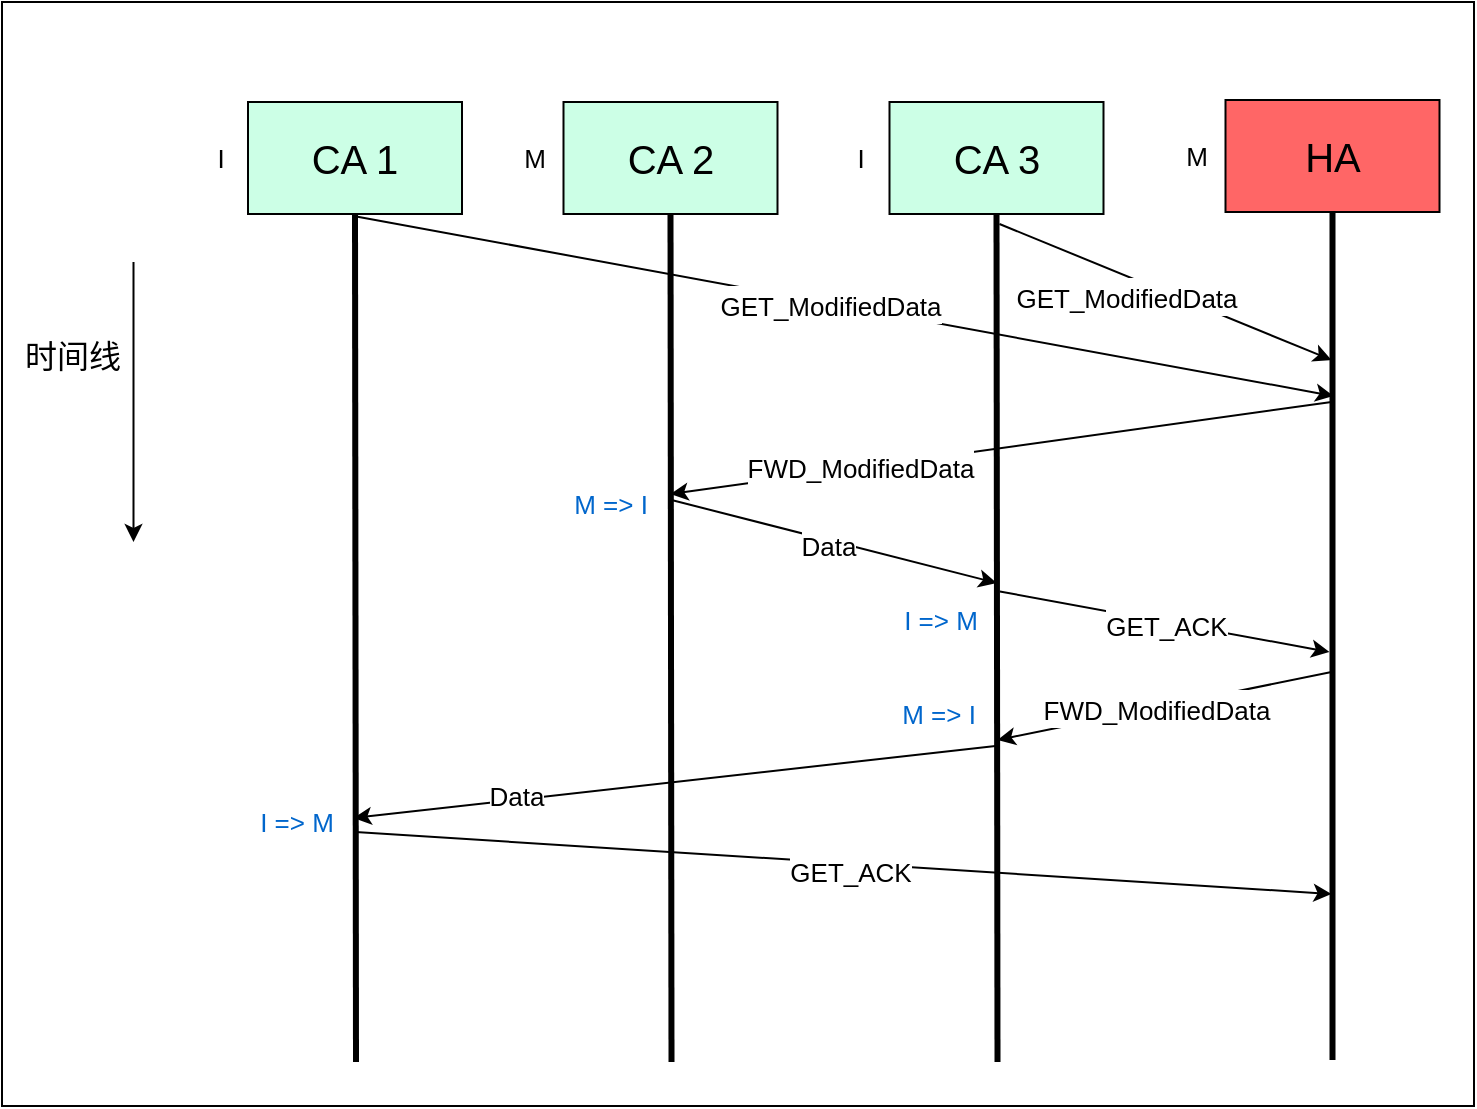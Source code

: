 <mxfile version="21.0.6" type="github">
  <diagram name="第 1 页" id="1rEfDb2yiEY_MHK7PYJG">
    <mxGraphModel dx="1110" dy="675" grid="0" gridSize="10" guides="1" tooltips="1" connect="1" arrows="1" fold="1" page="0" pageScale="1" pageWidth="827" pageHeight="1169" math="0" shadow="0">
      <root>
        <mxCell id="0" />
        <mxCell id="1" parent="0" />
        <mxCell id="KGkpmuMd2QOw67kdI5tv-34" value="" style="rounded=0;whiteSpace=wrap;html=1;sketch=0;fillStyle=auto;strokeWidth=1;fontSize=20;aspect=fixed;fillColor=default;" vertex="1" parent="1">
          <mxGeometry x="200" y="282" width="736" height="552" as="geometry" />
        </mxCell>
        <mxCell id="KGkpmuMd2QOw67kdI5tv-1" value="CA 1" style="rounded=0;whiteSpace=wrap;html=1;sketch=0;fillStyle=auto;strokeWidth=1;fontSize=20;fillColor=#CCFFE6;" vertex="1" parent="1">
          <mxGeometry x="323" y="332" width="107" height="56" as="geometry" />
        </mxCell>
        <mxCell id="KGkpmuMd2QOw67kdI5tv-2" value="CA 2" style="rounded=0;whiteSpace=wrap;html=1;sketch=0;fillStyle=auto;strokeWidth=1;fontSize=20;fillColor=#CCFFE6;" vertex="1" parent="1">
          <mxGeometry x="480.75" y="332" width="107" height="56" as="geometry" />
        </mxCell>
        <mxCell id="KGkpmuMd2QOw67kdI5tv-3" value="CA 3" style="rounded=0;whiteSpace=wrap;html=1;sketch=0;fillStyle=auto;strokeWidth=1;fontSize=20;fillColor=#CCFFE6;" vertex="1" parent="1">
          <mxGeometry x="643.75" y="332" width="107" height="56" as="geometry" />
        </mxCell>
        <mxCell id="KGkpmuMd2QOw67kdI5tv-4" value="" style="endArrow=none;html=1;rounded=0;fontSize=18;strokeWidth=3;exitX=0.5;exitY=1;exitDx=0;exitDy=0;" edge="1" parent="1" source="KGkpmuMd2QOw67kdI5tv-1">
          <mxGeometry width="50" height="50" relative="1" as="geometry">
            <mxPoint x="312" y="542" as="sourcePoint" />
            <mxPoint x="377" y="812" as="targetPoint" />
          </mxGeometry>
        </mxCell>
        <mxCell id="KGkpmuMd2QOw67kdI5tv-5" value="" style="endArrow=none;html=1;rounded=0;fontSize=18;strokeWidth=3;exitX=0.5;exitY=1;exitDx=0;exitDy=0;" edge="1" parent="1" source="KGkpmuMd2QOw67kdI5tv-2">
          <mxGeometry width="50" height="50" relative="1" as="geometry">
            <mxPoint x="546.5" y="402" as="sourcePoint" />
            <mxPoint x="534.75" y="812" as="targetPoint" />
          </mxGeometry>
        </mxCell>
        <mxCell id="KGkpmuMd2QOw67kdI5tv-6" value="" style="endArrow=none;html=1;rounded=0;fontSize=18;strokeWidth=3;exitX=0.5;exitY=1;exitDx=0;exitDy=0;" edge="1" parent="1" source="KGkpmuMd2QOw67kdI5tv-3">
          <mxGeometry width="50" height="50" relative="1" as="geometry">
            <mxPoint x="711.75" y="702" as="sourcePoint" />
            <mxPoint x="697.75" y="812" as="targetPoint" />
          </mxGeometry>
        </mxCell>
        <mxCell id="KGkpmuMd2QOw67kdI5tv-7" value="" style="endArrow=classic;html=1;rounded=0;fontSize=16;" edge="1" parent="1">
          <mxGeometry width="50" height="50" relative="1" as="geometry">
            <mxPoint x="265.75" y="412" as="sourcePoint" />
            <mxPoint x="265.75" y="552" as="targetPoint" />
          </mxGeometry>
        </mxCell>
        <mxCell id="KGkpmuMd2QOw67kdI5tv-8" value="I" style="text;html=1;align=center;verticalAlign=middle;resizable=0;points=[];autosize=1;strokeColor=none;fillColor=none;fontSize=13;" vertex="1" parent="1">
          <mxGeometry x="294" y="345" width="30" height="30" as="geometry" />
        </mxCell>
        <mxCell id="KGkpmuMd2QOw67kdI5tv-9" value="M" style="text;html=1;align=center;verticalAlign=middle;resizable=0;points=[];autosize=1;strokeColor=none;fillColor=none;fontSize=13;" vertex="1" parent="1">
          <mxGeometry x="451.75" y="346" width="29" height="28" as="geometry" />
        </mxCell>
        <mxCell id="KGkpmuMd2QOw67kdI5tv-10" value="I" style="text;html=1;align=center;verticalAlign=middle;resizable=0;points=[];autosize=1;strokeColor=none;fillColor=none;fontSize=13;" vertex="1" parent="1">
          <mxGeometry x="613.75" y="345" width="30" height="30" as="geometry" />
        </mxCell>
        <mxCell id="KGkpmuMd2QOw67kdI5tv-11" value="&lt;span style=&quot;font-size: 13px;&quot;&gt;&lt;font color=&quot;#0066cc&quot;&gt;M =&amp;gt; I&lt;/font&gt;&lt;br&gt;&lt;/span&gt;" style="text;html=1;align=center;verticalAlign=middle;resizable=0;points=[];autosize=1;strokeColor=none;fillColor=none;fontSize=16;labelBackgroundColor=default;" vertex="1" parent="1">
          <mxGeometry x="476.75" y="516" width="55" height="31" as="geometry" />
        </mxCell>
        <mxCell id="KGkpmuMd2QOw67kdI5tv-12" value="" style="endArrow=classic;html=1;rounded=0;fontSize=13;entryX=1.011;entryY=-0.048;entryDx=0;entryDy=0;entryPerimeter=0;" edge="1" parent="1" target="KGkpmuMd2QOw67kdI5tv-13">
          <mxGeometry width="50" height="50" relative="1" as="geometry">
            <mxPoint x="534.75" y="531" as="sourcePoint" />
            <mxPoint x="699.75" y="575" as="targetPoint" />
          </mxGeometry>
        </mxCell>
        <mxCell id="KGkpmuMd2QOw67kdI5tv-13" value="&lt;span style=&quot;font-size: 13px;&quot;&gt;&lt;font color=&quot;#0066cc&quot;&gt;I =&amp;gt; M&lt;/font&gt;&lt;br&gt;&lt;/span&gt;" style="text;html=1;align=center;verticalAlign=middle;resizable=0;points=[];autosize=1;strokeColor=none;fillColor=none;fontSize=16;labelBackgroundColor=default;" vertex="1" parent="1">
          <mxGeometry x="641.75" y="574" width="55" height="31" as="geometry" />
        </mxCell>
        <mxCell id="KGkpmuMd2QOw67kdI5tv-14" value="" style="endArrow=classic;html=1;rounded=0;fontSize=13;" edge="1" parent="1">
          <mxGeometry width="50" height="50" relative="1" as="geometry">
            <mxPoint x="698.75" y="393" as="sourcePoint" />
            <mxPoint x="864.75" y="461" as="targetPoint" />
          </mxGeometry>
        </mxCell>
        <mxCell id="KGkpmuMd2QOw67kdI5tv-15" value="&lt;span style=&quot;font-size: 13px;&quot;&gt;GET_ModifiedData&lt;br&gt;&lt;/span&gt;" style="text;html=1;align=center;verticalAlign=middle;resizable=0;points=[];autosize=1;strokeColor=none;fillColor=none;fontSize=16;labelBackgroundColor=default;" vertex="1" parent="1">
          <mxGeometry x="697.75" y="413" width="129" height="31" as="geometry" />
        </mxCell>
        <mxCell id="KGkpmuMd2QOw67kdI5tv-16" value="&lt;span style=&quot;font-size: 13px;&quot;&gt;Data&lt;br&gt;&lt;/span&gt;" style="text;html=1;align=center;verticalAlign=middle;resizable=0;points=[];autosize=1;strokeColor=none;fillColor=none;fontSize=16;labelBackgroundColor=default;" vertex="1" parent="1">
          <mxGeometry x="590.75" y="537" width="45" height="31" as="geometry" />
        </mxCell>
        <mxCell id="KGkpmuMd2QOw67kdI5tv-17" value="" style="endArrow=classic;html=1;rounded=0;fontSize=13;" edge="1" parent="1">
          <mxGeometry width="50" height="50" relative="1" as="geometry">
            <mxPoint x="375.75" y="389" as="sourcePoint" />
            <mxPoint x="865.75" y="479" as="targetPoint" />
          </mxGeometry>
        </mxCell>
        <mxCell id="KGkpmuMd2QOw67kdI5tv-18" value="&lt;span style=&quot;font-size: 13px;&quot;&gt;GET_ModifiedData&lt;br&gt;&lt;/span&gt;" style="text;html=1;align=center;verticalAlign=middle;resizable=0;points=[];autosize=1;strokeColor=none;fillColor=none;fontSize=16;labelBackgroundColor=default;" vertex="1" parent="1">
          <mxGeometry x="549.75" y="417" width="129" height="31" as="geometry" />
        </mxCell>
        <mxCell id="KGkpmuMd2QOw67kdI5tv-19" value="HA" style="rounded=0;whiteSpace=wrap;html=1;sketch=0;fillStyle=auto;strokeWidth=1;fontSize=20;fillColor=#FF6666;" vertex="1" parent="1">
          <mxGeometry x="811.75" y="331" width="107" height="56" as="geometry" />
        </mxCell>
        <mxCell id="KGkpmuMd2QOw67kdI5tv-20" value="" style="endArrow=none;html=1;rounded=0;fontSize=18;strokeWidth=3;exitX=0.5;exitY=1;exitDx=0;exitDy=0;" edge="1" parent="1" source="KGkpmuMd2QOw67kdI5tv-19">
          <mxGeometry width="50" height="50" relative="1" as="geometry">
            <mxPoint x="788.25" y="631" as="sourcePoint" />
            <mxPoint x="865.25" y="811" as="targetPoint" />
          </mxGeometry>
        </mxCell>
        <mxCell id="KGkpmuMd2QOw67kdI5tv-21" value="M" style="text;html=1;align=center;verticalAlign=middle;resizable=0;points=[];autosize=1;strokeColor=none;fillColor=none;fontSize=13;" vertex="1" parent="1">
          <mxGeometry x="781.75" y="344" width="30" height="30" as="geometry" />
        </mxCell>
        <mxCell id="KGkpmuMd2QOw67kdI5tv-22" value="" style="endArrow=classic;html=1;rounded=0;fontSize=13;exitX=1.04;exitY=0.089;exitDx=0;exitDy=0;exitPerimeter=0;" edge="1" parent="1" source="KGkpmuMd2QOw67kdI5tv-13">
          <mxGeometry width="50" height="50" relative="1" as="geometry">
            <mxPoint x="739.75" y="502" as="sourcePoint" />
            <mxPoint x="863.75" y="607" as="targetPoint" />
          </mxGeometry>
        </mxCell>
        <mxCell id="KGkpmuMd2QOw67kdI5tv-23" value="" style="endArrow=classic;html=1;rounded=0;fontSize=13;entryX=1.044;entryY=0.389;entryDx=0;entryDy=0;entryPerimeter=0;" edge="1" parent="1" target="KGkpmuMd2QOw67kdI5tv-11">
          <mxGeometry width="50" height="50" relative="1" as="geometry">
            <mxPoint x="864.75" y="482" as="sourcePoint" />
            <mxPoint x="928.75" y="564" as="targetPoint" />
          </mxGeometry>
        </mxCell>
        <mxCell id="KGkpmuMd2QOw67kdI5tv-24" value="&lt;span style=&quot;font-size: 13px;&quot;&gt;GET_ACK&lt;br&gt;&lt;/span&gt;" style="text;html=1;align=center;verticalAlign=middle;resizable=0;points=[];autosize=1;strokeColor=none;fillColor=none;fontSize=16;labelBackgroundColor=default;" vertex="1" parent="1">
          <mxGeometry x="742.75" y="577" width="79" height="31" as="geometry" />
        </mxCell>
        <mxCell id="KGkpmuMd2QOw67kdI5tv-25" value="&lt;span style=&quot;font-size: 13px;&quot;&gt;FWD_ModifiedData&lt;br&gt;&lt;/span&gt;" style="text;html=1;align=center;verticalAlign=middle;resizable=0;points=[];autosize=1;strokeColor=none;fillColor=none;fontSize=16;labelBackgroundColor=default;" vertex="1" parent="1">
          <mxGeometry x="563.75" y="498" width="131" height="31" as="geometry" />
        </mxCell>
        <mxCell id="KGkpmuMd2QOw67kdI5tv-26" value="" style="endArrow=classic;html=1;rounded=0;fontSize=13;" edge="1" parent="1">
          <mxGeometry width="50" height="50" relative="1" as="geometry">
            <mxPoint x="864.75" y="617" as="sourcePoint" />
            <mxPoint x="697.75" y="651" as="targetPoint" />
          </mxGeometry>
        </mxCell>
        <mxCell id="KGkpmuMd2QOw67kdI5tv-27" value="&lt;span style=&quot;font-size: 13px;&quot;&gt;FWD_ModifiedData&lt;br&gt;&lt;/span&gt;" style="text;html=1;align=center;verticalAlign=middle;resizable=0;points=[];autosize=1;strokeColor=none;fillColor=none;fontSize=16;labelBackgroundColor=default;" vertex="1" parent="1">
          <mxGeometry x="711.75" y="619" width="131" height="31" as="geometry" />
        </mxCell>
        <mxCell id="KGkpmuMd2QOw67kdI5tv-28" value="" style="endArrow=classic;html=1;rounded=0;fontSize=13;" edge="1" parent="1">
          <mxGeometry width="50" height="50" relative="1" as="geometry">
            <mxPoint x="696.75" y="654" as="sourcePoint" />
            <mxPoint x="375.75" y="690" as="targetPoint" />
          </mxGeometry>
        </mxCell>
        <mxCell id="KGkpmuMd2QOw67kdI5tv-29" value="&lt;span style=&quot;font-size: 13px;&quot;&gt;Data&lt;br&gt;&lt;/span&gt;" style="text;html=1;align=center;verticalAlign=middle;resizable=0;points=[];autosize=1;strokeColor=none;fillColor=none;fontSize=16;labelBackgroundColor=default;" vertex="1" parent="1">
          <mxGeometry x="434.75" y="662" width="45" height="31" as="geometry" />
        </mxCell>
        <mxCell id="KGkpmuMd2QOw67kdI5tv-30" value="&lt;span style=&quot;font-size: 13px;&quot;&gt;&lt;font color=&quot;#0066cc&quot;&gt;M =&amp;gt; I&lt;/font&gt;&lt;br&gt;&lt;/span&gt;" style="text;html=1;align=center;verticalAlign=middle;resizable=0;points=[];autosize=1;strokeColor=none;fillColor=none;fontSize=16;labelBackgroundColor=default;" vertex="1" parent="1">
          <mxGeometry x="640.75" y="621" width="55" height="31" as="geometry" />
        </mxCell>
        <mxCell id="KGkpmuMd2QOw67kdI5tv-31" value="&lt;span style=&quot;font-size: 13px;&quot;&gt;&lt;font color=&quot;#0066cc&quot;&gt;I =&amp;gt; M&lt;/font&gt;&lt;br&gt;&lt;/span&gt;" style="text;html=1;align=center;verticalAlign=middle;resizable=0;points=[];autosize=1;strokeColor=none;fillColor=none;fontSize=16;labelBackgroundColor=default;" vertex="1" parent="1">
          <mxGeometry x="319.75" y="675" width="55" height="31" as="geometry" />
        </mxCell>
        <mxCell id="KGkpmuMd2QOw67kdI5tv-32" value="" style="endArrow=classic;html=1;rounded=0;fontSize=13;" edge="1" parent="1">
          <mxGeometry width="50" height="50" relative="1" as="geometry">
            <mxPoint x="376.75" y="697" as="sourcePoint" />
            <mxPoint x="864.75" y="728" as="targetPoint" />
          </mxGeometry>
        </mxCell>
        <mxCell id="KGkpmuMd2QOw67kdI5tv-33" value="&lt;span style=&quot;font-size: 13px;&quot;&gt;GET_ACK&lt;br&gt;&lt;/span&gt;" style="text;html=1;align=center;verticalAlign=middle;resizable=0;points=[];autosize=1;strokeColor=none;fillColor=none;fontSize=16;labelBackgroundColor=default;" vertex="1" parent="1">
          <mxGeometry x="584.75" y="700" width="79" height="31" as="geometry" />
        </mxCell>
        <mxCell id="KGkpmuMd2QOw67kdI5tv-35" value="时间线" style="text;html=1;align=center;verticalAlign=middle;resizable=0;points=[];autosize=1;strokeColor=none;fillColor=none;fontSize=16;" vertex="1" parent="1">
          <mxGeometry x="200" y="444" width="70" height="30" as="geometry" />
        </mxCell>
      </root>
    </mxGraphModel>
  </diagram>
</mxfile>
